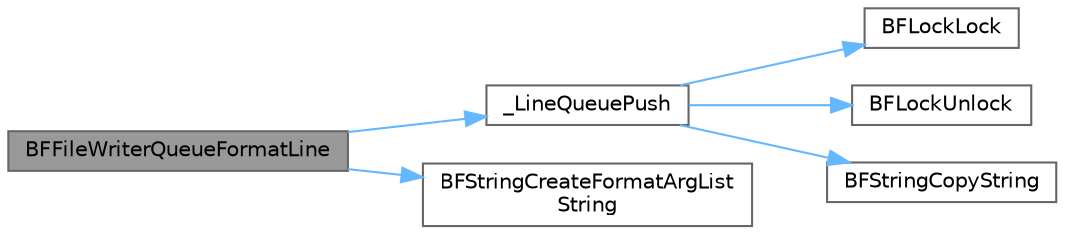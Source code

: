 digraph "BFFileWriterQueueFormatLine"
{
 // LATEX_PDF_SIZE
  bgcolor="transparent";
  edge [fontname=Helvetica,fontsize=10,labelfontname=Helvetica,labelfontsize=10];
  node [fontname=Helvetica,fontsize=10,shape=box,height=0.2,width=0.4];
  rankdir="LR";
  Node1 [id="Node000001",label="BFFileWriterQueueFormatLine",height=0.2,width=0.4,color="gray40", fillcolor="grey60", style="filled", fontcolor="black",tooltip=" "];
  Node1 -> Node2 [id="edge1_Node000001_Node000002",color="steelblue1",style="solid",tooltip=" "];
  Node2 [id="Node000002",label="_LineQueuePush",height=0.2,width=0.4,color="grey40", fillcolor="white", style="filled",URL="$de/db5/filewriter_8c.html#affee6f61d619d2da2820bdbad536ddd7",tooltip=" "];
  Node2 -> Node3 [id="edge2_Node000002_Node000003",color="steelblue1",style="solid",tooltip=" "];
  Node3 [id="Node000003",label="BFLockLock",height=0.2,width=0.4,color="grey40", fillcolor="white", style="filled",URL="$da/dae/lock_8c.html#af386159cdc4e9ecc2d91082fc8d575e4",tooltip=" "];
  Node2 -> Node4 [id="edge3_Node000002_Node000004",color="steelblue1",style="solid",tooltip=" "];
  Node4 [id="Node000004",label="BFLockUnlock",height=0.2,width=0.4,color="grey40", fillcolor="white", style="filled",URL="$da/dae/lock_8c.html#a8e16ea133a5567cb30d0dc33d02389f3",tooltip=" "];
  Node2 -> Node5 [id="edge4_Node000002_Node000005",color="steelblue1",style="solid",tooltip=" "];
  Node5 [id="Node000005",label="BFStringCopyString",height=0.2,width=0.4,color="grey40", fillcolor="white", style="filled",URL="$de/ddd/stringutils_8c.html#a39dd237554864d6fe34a02a05a259bd6",tooltip=" "];
  Node1 -> Node6 [id="edge5_Node000001_Node000006",color="steelblue1",style="solid",tooltip=" "];
  Node6 [id="Node000006",label="BFStringCreateFormatArgList\lString",height=0.2,width=0.4,color="grey40", fillcolor="white", style="filled",URL="$de/ddd/stringutils_8c.html#a35f040ddb0700029ad034ef33e2ba5ef",tooltip=" "];
}
